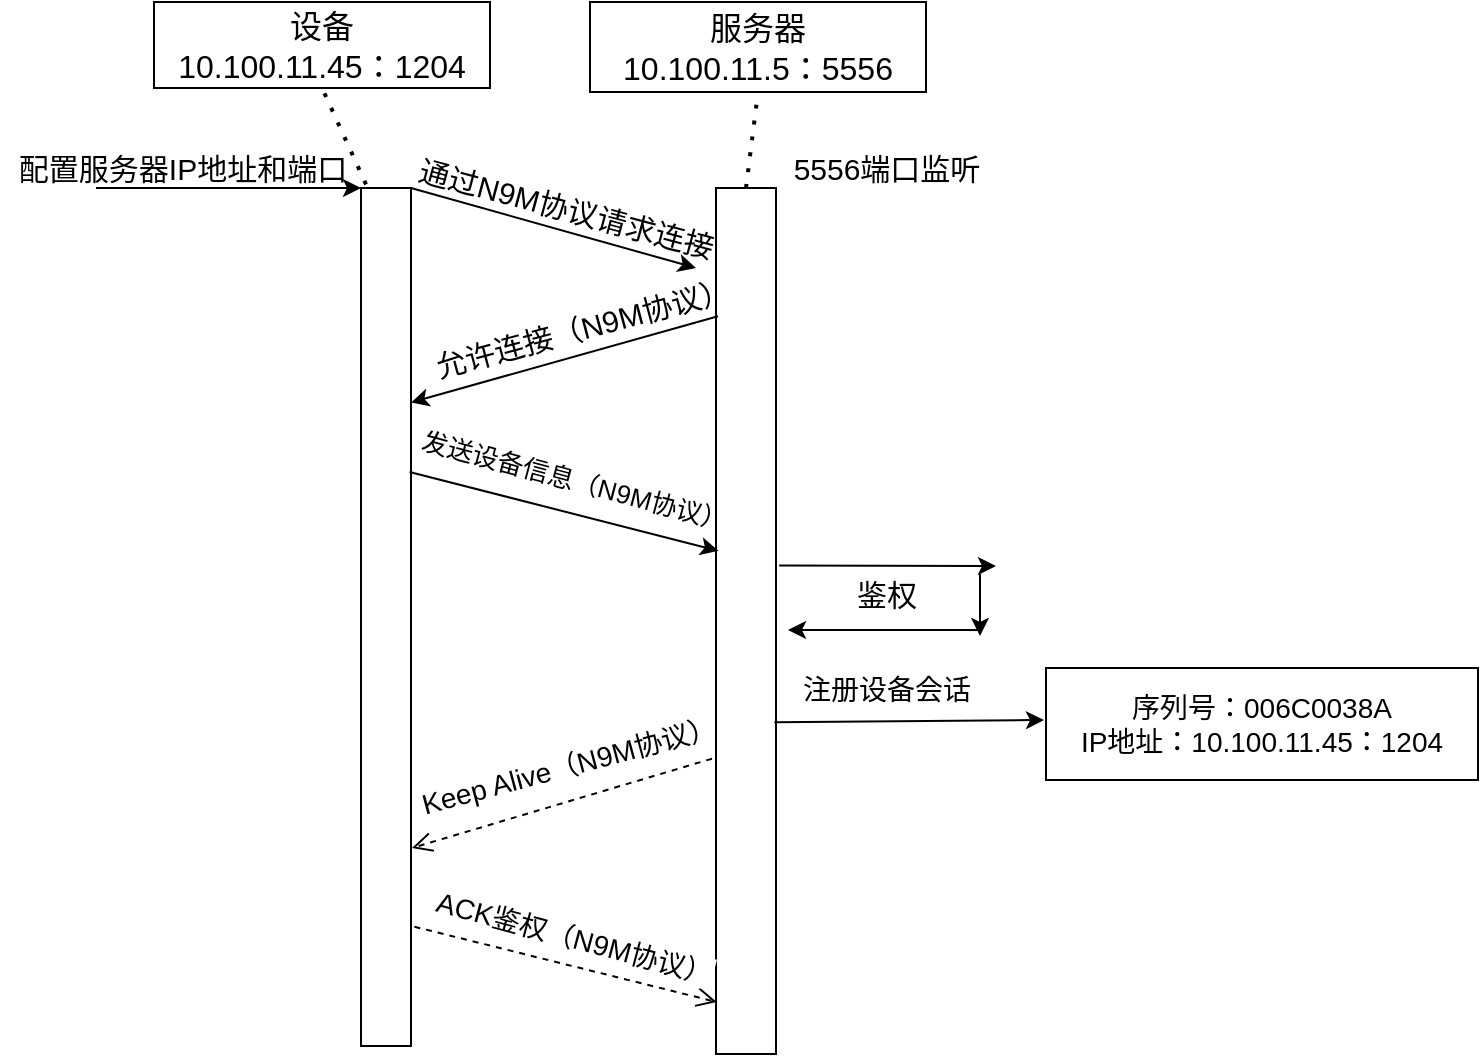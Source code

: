 <mxfile version="15.8.6" type="github">
  <diagram id="uSXk5wlPVBJ95OQQVRpL" name="Page-1">
    <mxGraphModel dx="1422" dy="762" grid="0" gridSize="10" guides="1" tooltips="1" connect="1" arrows="1" fold="1" page="1" pageScale="1" pageWidth="1654" pageHeight="2336" background="#FFFFFF" math="0" shadow="0">
      <root>
        <mxCell id="0" />
        <mxCell id="1" parent="0" />
        <mxCell id="nNZG_B5agYSJuMejLmkG-1" value="&lt;font style=&quot;font-size: 16px&quot;&gt;设备&lt;br&gt;10.100.11.45：1204&lt;br&gt;&lt;/font&gt;" style="rounded=0;whiteSpace=wrap;html=1;" parent="1" vertex="1">
          <mxGeometry x="179" y="147" width="168" height="43" as="geometry" />
        </mxCell>
        <mxCell id="nNZG_B5agYSJuMejLmkG-2" value="" style="endArrow=none;dashed=1;html=1;dashPattern=1 3;strokeWidth=2;rounded=0;fontSize=20;entryX=0.5;entryY=1;entryDx=0;entryDy=0;" parent="1" target="nNZG_B5agYSJuMejLmkG-1" edge="1">
          <mxGeometry width="50" height="50" relative="1" as="geometry">
            <mxPoint x="295" y="260" as="sourcePoint" />
            <mxPoint x="550" y="200" as="targetPoint" />
          </mxGeometry>
        </mxCell>
        <mxCell id="nNZG_B5agYSJuMejLmkG-4" value="" style="rounded=0;whiteSpace=wrap;html=1;fontSize=20;direction=south;" parent="1" vertex="1">
          <mxGeometry x="282.5" y="240" width="25" height="429" as="geometry" />
        </mxCell>
        <mxCell id="nNZG_B5agYSJuMejLmkG-5" value="" style="endArrow=classic;html=1;rounded=0;fontSize=20;exitX=0;exitY=0;exitDx=0;exitDy=0;" parent="1" source="nNZG_B5agYSJuMejLmkG-4" edge="1">
          <mxGeometry width="50" height="50" relative="1" as="geometry">
            <mxPoint x="500" y="250" as="sourcePoint" />
            <mxPoint x="450" y="280" as="targetPoint" />
          </mxGeometry>
        </mxCell>
        <mxCell id="nNZG_B5agYSJuMejLmkG-6" value="通过N9M协议请求连接" style="text;html=1;align=center;verticalAlign=middle;resizable=0;points=[];autosize=1;strokeColor=none;fillColor=none;fontSize=15;rotation=15;" parent="1" vertex="1">
          <mxGeometry x="300" y="240" width="170" height="20" as="geometry" />
        </mxCell>
        <mxCell id="nNZG_B5agYSJuMejLmkG-7" value="" style="rounded=0;whiteSpace=wrap;html=1;fontSize=15;direction=south;" parent="1" vertex="1">
          <mxGeometry x="460" y="240" width="30" height="433" as="geometry" />
        </mxCell>
        <mxCell id="nNZG_B5agYSJuMejLmkG-8" value="" style="endArrow=classic;html=1;rounded=0;fontSize=15;exitX=0.148;exitY=0.967;exitDx=0;exitDy=0;entryX=0.25;entryY=0;entryDx=0;entryDy=0;exitPerimeter=0;" parent="1" source="nNZG_B5agYSJuMejLmkG-7" target="nNZG_B5agYSJuMejLmkG-4" edge="1">
          <mxGeometry width="50" height="50" relative="1" as="geometry">
            <mxPoint x="500" y="250" as="sourcePoint" />
            <mxPoint x="550" y="200" as="targetPoint" />
          </mxGeometry>
        </mxCell>
        <mxCell id="nNZG_B5agYSJuMejLmkG-9" value="允许连接（N9M协议）" style="text;html=1;align=center;verticalAlign=middle;resizable=0;points=[];autosize=1;strokeColor=none;fillColor=none;fontSize=15;rotation=-15;" parent="1" vertex="1">
          <mxGeometry x="307.5" y="300" width="170" height="20" as="geometry" />
        </mxCell>
        <mxCell id="nNZG_B5agYSJuMejLmkG-10" value="&lt;font style=&quot;font-size: 16px&quot;&gt;服务器&lt;br&gt;10.100.11.5：5556&lt;br&gt;&lt;/font&gt;" style="rounded=0;whiteSpace=wrap;html=1;" parent="1" vertex="1">
          <mxGeometry x="397" y="147" width="168" height="45" as="geometry" />
        </mxCell>
        <mxCell id="nNZG_B5agYSJuMejLmkG-11" value="" style="endArrow=none;dashed=1;html=1;dashPattern=1 3;strokeWidth=2;rounded=0;fontSize=15;entryX=0.5;entryY=1;entryDx=0;entryDy=0;exitX=0;exitY=0.5;exitDx=0;exitDy=0;" parent="1" source="nNZG_B5agYSJuMejLmkG-7" target="nNZG_B5agYSJuMejLmkG-10" edge="1">
          <mxGeometry width="50" height="50" relative="1" as="geometry">
            <mxPoint x="500" y="250" as="sourcePoint" />
            <mxPoint x="550" y="200" as="targetPoint" />
          </mxGeometry>
        </mxCell>
        <mxCell id="nNZG_B5agYSJuMejLmkG-12" value="5556端口监听" style="text;html=1;align=center;verticalAlign=middle;resizable=0;points=[];autosize=1;strokeColor=none;fillColor=none;fontSize=15;" parent="1" vertex="1">
          <mxGeometry x="490" y="220" width="110" height="20" as="geometry" />
        </mxCell>
        <mxCell id="nNZG_B5agYSJuMejLmkG-13" value="" style="endArrow=classic;html=1;rounded=0;fontSize=15;" parent="1" edge="1">
          <mxGeometry width="50" height="50" relative="1" as="geometry">
            <mxPoint x="150" y="240" as="sourcePoint" />
            <mxPoint x="282.5" y="240" as="targetPoint" />
          </mxGeometry>
        </mxCell>
        <mxCell id="nNZG_B5agYSJuMejLmkG-15" value="配置服务器IP地址和端口" style="text;html=1;align=center;verticalAlign=middle;resizable=0;points=[];autosize=1;strokeColor=none;fillColor=none;fontSize=15;" parent="1" vertex="1">
          <mxGeometry x="102.5" y="220" width="180" height="20" as="geometry" />
        </mxCell>
        <mxCell id="nNZG_B5agYSJuMejLmkG-16" value="" style="endArrow=classic;html=1;rounded=0;fontSize=15;entryX=0.419;entryY=0.96;entryDx=0;entryDy=0;entryPerimeter=0;exitX=0.331;exitY=0.028;exitDx=0;exitDy=0;exitPerimeter=0;" parent="1" source="nNZG_B5agYSJuMejLmkG-4" target="nNZG_B5agYSJuMejLmkG-7" edge="1">
          <mxGeometry width="50" height="50" relative="1" as="geometry">
            <mxPoint x="312" y="388" as="sourcePoint" />
            <mxPoint x="553" y="401" as="targetPoint" />
          </mxGeometry>
        </mxCell>
        <mxCell id="nNZG_B5agYSJuMejLmkG-17" value="发送设备信息（N9M协议）" style="text;html=1;align=center;verticalAlign=middle;resizable=0;points=[];autosize=1;strokeColor=none;fillColor=none;fontSize=13;rotation=15;" parent="1" vertex="1">
          <mxGeometry x="305" y="376" width="168" height="20" as="geometry" />
        </mxCell>
        <mxCell id="nNZG_B5agYSJuMejLmkG-18" value="" style="endArrow=classic;html=1;rounded=0;fontSize=13;exitX=0.436;exitY=-0.053;exitDx=0;exitDy=0;exitPerimeter=0;" parent="1" source="nNZG_B5agYSJuMejLmkG-7" edge="1">
          <mxGeometry width="50" height="50" relative="1" as="geometry">
            <mxPoint x="503" y="451" as="sourcePoint" />
            <mxPoint x="600" y="429" as="targetPoint" />
          </mxGeometry>
        </mxCell>
        <mxCell id="nNZG_B5agYSJuMejLmkG-19" value="&lt;span style=&quot;font-size: 15px&quot;&gt;鉴权&lt;/span&gt;" style="text;html=1;align=center;verticalAlign=middle;resizable=0;points=[];autosize=1;strokeColor=none;fillColor=none;fontSize=13;" parent="1" vertex="1">
          <mxGeometry x="525" y="433" width="40" height="20" as="geometry" />
        </mxCell>
        <mxCell id="nNZG_B5agYSJuMejLmkG-20" value="" style="endArrow=classic;html=1;rounded=0;fontSize=15;" parent="1" edge="1">
          <mxGeometry width="50" height="50" relative="1" as="geometry">
            <mxPoint x="592" y="433" as="sourcePoint" />
            <mxPoint x="592" y="464" as="targetPoint" />
          </mxGeometry>
        </mxCell>
        <mxCell id="nNZG_B5agYSJuMejLmkG-21" value="" style="endArrow=classic;html=1;rounded=0;fontSize=15;" parent="1" edge="1">
          <mxGeometry width="50" height="50" relative="1" as="geometry">
            <mxPoint x="591" y="461" as="sourcePoint" />
            <mxPoint x="496" y="461" as="targetPoint" />
          </mxGeometry>
        </mxCell>
        <mxCell id="odXa9IKNFsrxq7ltJUN7-1" value="" style="endArrow=classic;html=1;rounded=0;exitX=0.617;exitY=0.027;exitDx=0;exitDy=0;exitPerimeter=0;" edge="1" parent="1" source="nNZG_B5agYSJuMejLmkG-7">
          <mxGeometry width="50" height="50" relative="1" as="geometry">
            <mxPoint x="503" y="307" as="sourcePoint" />
            <mxPoint x="624" y="506" as="targetPoint" />
          </mxGeometry>
        </mxCell>
        <mxCell id="odXa9IKNFsrxq7ltJUN7-3" value="注册设备会话" style="text;html=1;align=center;verticalAlign=middle;resizable=0;points=[];autosize=1;strokeColor=none;fillColor=none;fontSize=14;" vertex="1" parent="1">
          <mxGeometry x="498" y="480" width="94" height="21" as="geometry" />
        </mxCell>
        <mxCell id="odXa9IKNFsrxq7ltJUN7-18" value="序列号：006C0038A&lt;br&gt;IP地址：10.100.11.45：1204" style="rounded=0;whiteSpace=wrap;html=1;fontSize=14;" vertex="1" parent="1">
          <mxGeometry x="625" y="480" width="216" height="56" as="geometry" />
        </mxCell>
        <mxCell id="odXa9IKNFsrxq7ltJUN7-19" value="" style="html=1;verticalAlign=bottom;endArrow=open;dashed=1;endSize=8;rounded=0;fontSize=14;exitX=0.659;exitY=1.067;exitDx=0;exitDy=0;exitPerimeter=0;" edge="1" parent="1" source="nNZG_B5agYSJuMejLmkG-7">
          <mxGeometry relative="1" as="geometry">
            <mxPoint x="568" y="366" as="sourcePoint" />
            <mxPoint x="308" y="570" as="targetPoint" />
          </mxGeometry>
        </mxCell>
        <mxCell id="odXa9IKNFsrxq7ltJUN7-22" value="Keep Alive（N9M协议）" style="text;html=1;align=center;verticalAlign=middle;resizable=0;points=[];autosize=1;strokeColor=none;fillColor=none;fontSize=14;rotation=-15;" vertex="1" parent="1">
          <mxGeometry x="305" y="518" width="162" height="21" as="geometry" />
        </mxCell>
        <mxCell id="odXa9IKNFsrxq7ltJUN7-23" value="" style="html=1;verticalAlign=bottom;endArrow=open;dashed=1;endSize=8;rounded=0;fontSize=14;exitX=0.861;exitY=-0.068;exitDx=0;exitDy=0;exitPerimeter=0;entryX=0.94;entryY=0.987;entryDx=0;entryDy=0;entryPerimeter=0;" edge="1" parent="1" source="nNZG_B5agYSJuMejLmkG-4" target="nNZG_B5agYSJuMejLmkG-7">
          <mxGeometry x="-0.093" y="18" relative="1" as="geometry">
            <mxPoint x="568" y="566" as="sourcePoint" />
            <mxPoint x="488" y="566" as="targetPoint" />
            <mxPoint as="offset" />
          </mxGeometry>
        </mxCell>
        <mxCell id="odXa9IKNFsrxq7ltJUN7-24" value="&lt;span style=&quot;background-color: rgb(255 , 255 , 255)&quot;&gt;ACK鉴权（N9M协议）&lt;/span&gt;" style="text;html=1;align=center;verticalAlign=middle;resizable=0;points=[];autosize=1;strokeColor=none;fillColor=none;fontSize=14;rotation=15;" vertex="1" parent="1">
          <mxGeometry x="313" y="604" width="152" height="21" as="geometry" />
        </mxCell>
      </root>
    </mxGraphModel>
  </diagram>
</mxfile>
